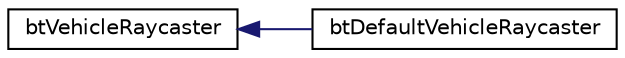 digraph "Graphical Class Hierarchy"
{
  edge [fontname="Helvetica",fontsize="10",labelfontname="Helvetica",labelfontsize="10"];
  node [fontname="Helvetica",fontsize="10",shape=record];
  rankdir="LR";
  Node1 [label="btVehicleRaycaster",height=0.2,width=0.4,color="black", fillcolor="white", style="filled",URL="$structbt_vehicle_raycaster.html",tooltip="btVehicleRaycaster is provides interface for between vehicle simulation and raycasting ..."];
  Node1 -> Node2 [dir="back",color="midnightblue",fontsize="10",style="solid",fontname="Helvetica"];
  Node2 [label="btDefaultVehicleRaycaster",height=0.2,width=0.4,color="black", fillcolor="white", style="filled",URL="$classbt_default_vehicle_raycaster.html"];
}
